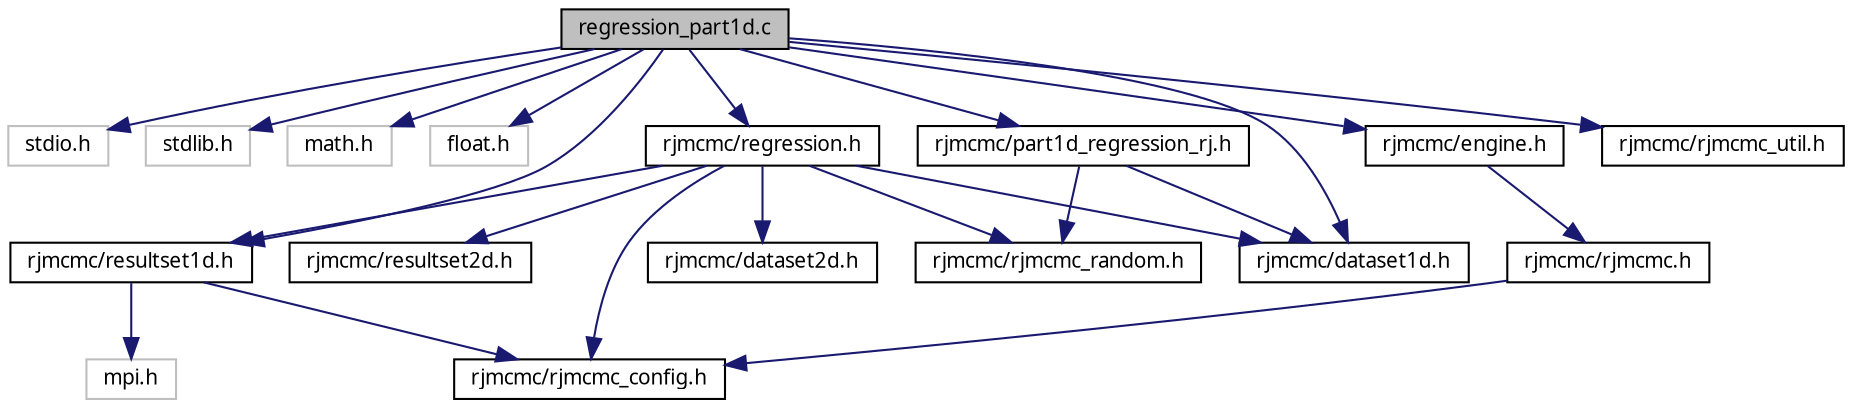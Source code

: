 digraph "regression_part1d.c"
{
  edge [fontname="FreeSans.ttf",fontsize="10",labelfontname="FreeSans.ttf",labelfontsize="10"];
  node [fontname="FreeSans.ttf",fontsize="10",shape=record];
  Node1 [label="regression_part1d.c",height=0.2,width=0.4,color="black", fillcolor="grey75", style="filled", fontcolor="black"];
  Node1 -> Node2 [color="midnightblue",fontsize="10",style="solid",fontname="FreeSans.ttf"];
  Node2 [label="stdio.h",height=0.2,width=0.4,color="grey75", fillcolor="white", style="filled"];
  Node1 -> Node3 [color="midnightblue",fontsize="10",style="solid",fontname="FreeSans.ttf"];
  Node3 [label="stdlib.h",height=0.2,width=0.4,color="grey75", fillcolor="white", style="filled"];
  Node1 -> Node4 [color="midnightblue",fontsize="10",style="solid",fontname="FreeSans.ttf"];
  Node4 [label="math.h",height=0.2,width=0.4,color="grey75", fillcolor="white", style="filled"];
  Node1 -> Node5 [color="midnightblue",fontsize="10",style="solid",fontname="FreeSans.ttf"];
  Node5 [label="float.h",height=0.2,width=0.4,color="grey75", fillcolor="white", style="filled"];
  Node1 -> Node6 [color="midnightblue",fontsize="10",style="solid",fontname="FreeSans.ttf"];
  Node6 [label="rjmcmc/regression.h",height=0.2,width=0.4,color="black", fillcolor="white", style="filled",URL="$regression_8h.html",tooltip="Single, 1D Partitioned and 2D Partitioned Regression. "];
  Node6 -> Node7 [color="midnightblue",fontsize="10",style="solid",fontname="FreeSans.ttf"];
  Node7 [label="rjmcmc/rjmcmc_config.h",height=0.2,width=0.4,color="black", fillcolor="white", style="filled",URL="$rjmcmc__config_8h.html"];
  Node6 -> Node8 [color="midnightblue",fontsize="10",style="solid",fontname="FreeSans.ttf"];
  Node8 [label="rjmcmc/resultset1d.h",height=0.2,width=0.4,color="black", fillcolor="white", style="filled",URL="$resultset1d_8h.html"];
  Node8 -> Node7 [color="midnightblue",fontsize="10",style="solid",fontname="FreeSans.ttf"];
  Node8 -> Node9 [color="midnightblue",fontsize="10",style="solid",fontname="FreeSans.ttf"];
  Node9 [label="mpi.h",height=0.2,width=0.4,color="grey75", fillcolor="white", style="filled"];
  Node6 -> Node10 [color="midnightblue",fontsize="10",style="solid",fontname="FreeSans.ttf"];
  Node10 [label="rjmcmc/dataset1d.h",height=0.2,width=0.4,color="black", fillcolor="white", style="filled",URL="$dataset1d_8h.html",tooltip="1D Dataset Storage "];
  Node6 -> Node11 [color="midnightblue",fontsize="10",style="solid",fontname="FreeSans.ttf"];
  Node11 [label="rjmcmc/resultset2d.h",height=0.2,width=0.4,color="black", fillcolor="white", style="filled",URL="$resultset2d_8h.html"];
  Node6 -> Node12 [color="midnightblue",fontsize="10",style="solid",fontname="FreeSans.ttf"];
  Node12 [label="rjmcmc/dataset2d.h",height=0.2,width=0.4,color="black", fillcolor="white", style="filled",URL="$dataset2d_8h.html",tooltip="2D Dataset Storage "];
  Node6 -> Node13 [color="midnightblue",fontsize="10",style="solid",fontname="FreeSans.ttf"];
  Node13 [label="rjmcmc/rjmcmc_random.h",height=0.2,width=0.4,color="black", fillcolor="white", style="filled",URL="$rjmcmc__random_8h.html"];
  Node1 -> Node14 [color="midnightblue",fontsize="10",style="solid",fontname="FreeSans.ttf"];
  Node14 [label="rjmcmc/engine.h",height=0.2,width=0.4,color="black", fillcolor="white", style="filled",URL="$engine_8h.html"];
  Node14 -> Node15 [color="midnightblue",fontsize="10",style="solid",fontname="FreeSans.ttf"];
  Node15 [label="rjmcmc/rjmcmc.h",height=0.2,width=0.4,color="black", fillcolor="white", style="filled",URL="$rjmcmc_8h.html"];
  Node15 -> Node7 [color="midnightblue",fontsize="10",style="solid",fontname="FreeSans.ttf"];
  Node1 -> Node8 [color="midnightblue",fontsize="10",style="solid",fontname="FreeSans.ttf"];
  Node1 -> Node16 [color="midnightblue",fontsize="10",style="solid",fontname="FreeSans.ttf"];
  Node16 [label="rjmcmc/part1d_regression_rj.h",height=0.2,width=0.4,color="black", fillcolor="white", style="filled",URL="$part1d__regression__rj_8h.html"];
  Node16 -> Node10 [color="midnightblue",fontsize="10",style="solid",fontname="FreeSans.ttf"];
  Node16 -> Node13 [color="midnightblue",fontsize="10",style="solid",fontname="FreeSans.ttf"];
  Node1 -> Node10 [color="midnightblue",fontsize="10",style="solid",fontname="FreeSans.ttf"];
  Node1 -> Node17 [color="midnightblue",fontsize="10",style="solid",fontname="FreeSans.ttf"];
  Node17 [label="rjmcmc/rjmcmc_util.h",height=0.2,width=0.4,color="black", fillcolor="white", style="filled",URL="$rjmcmc__util_8h.html"];
}
